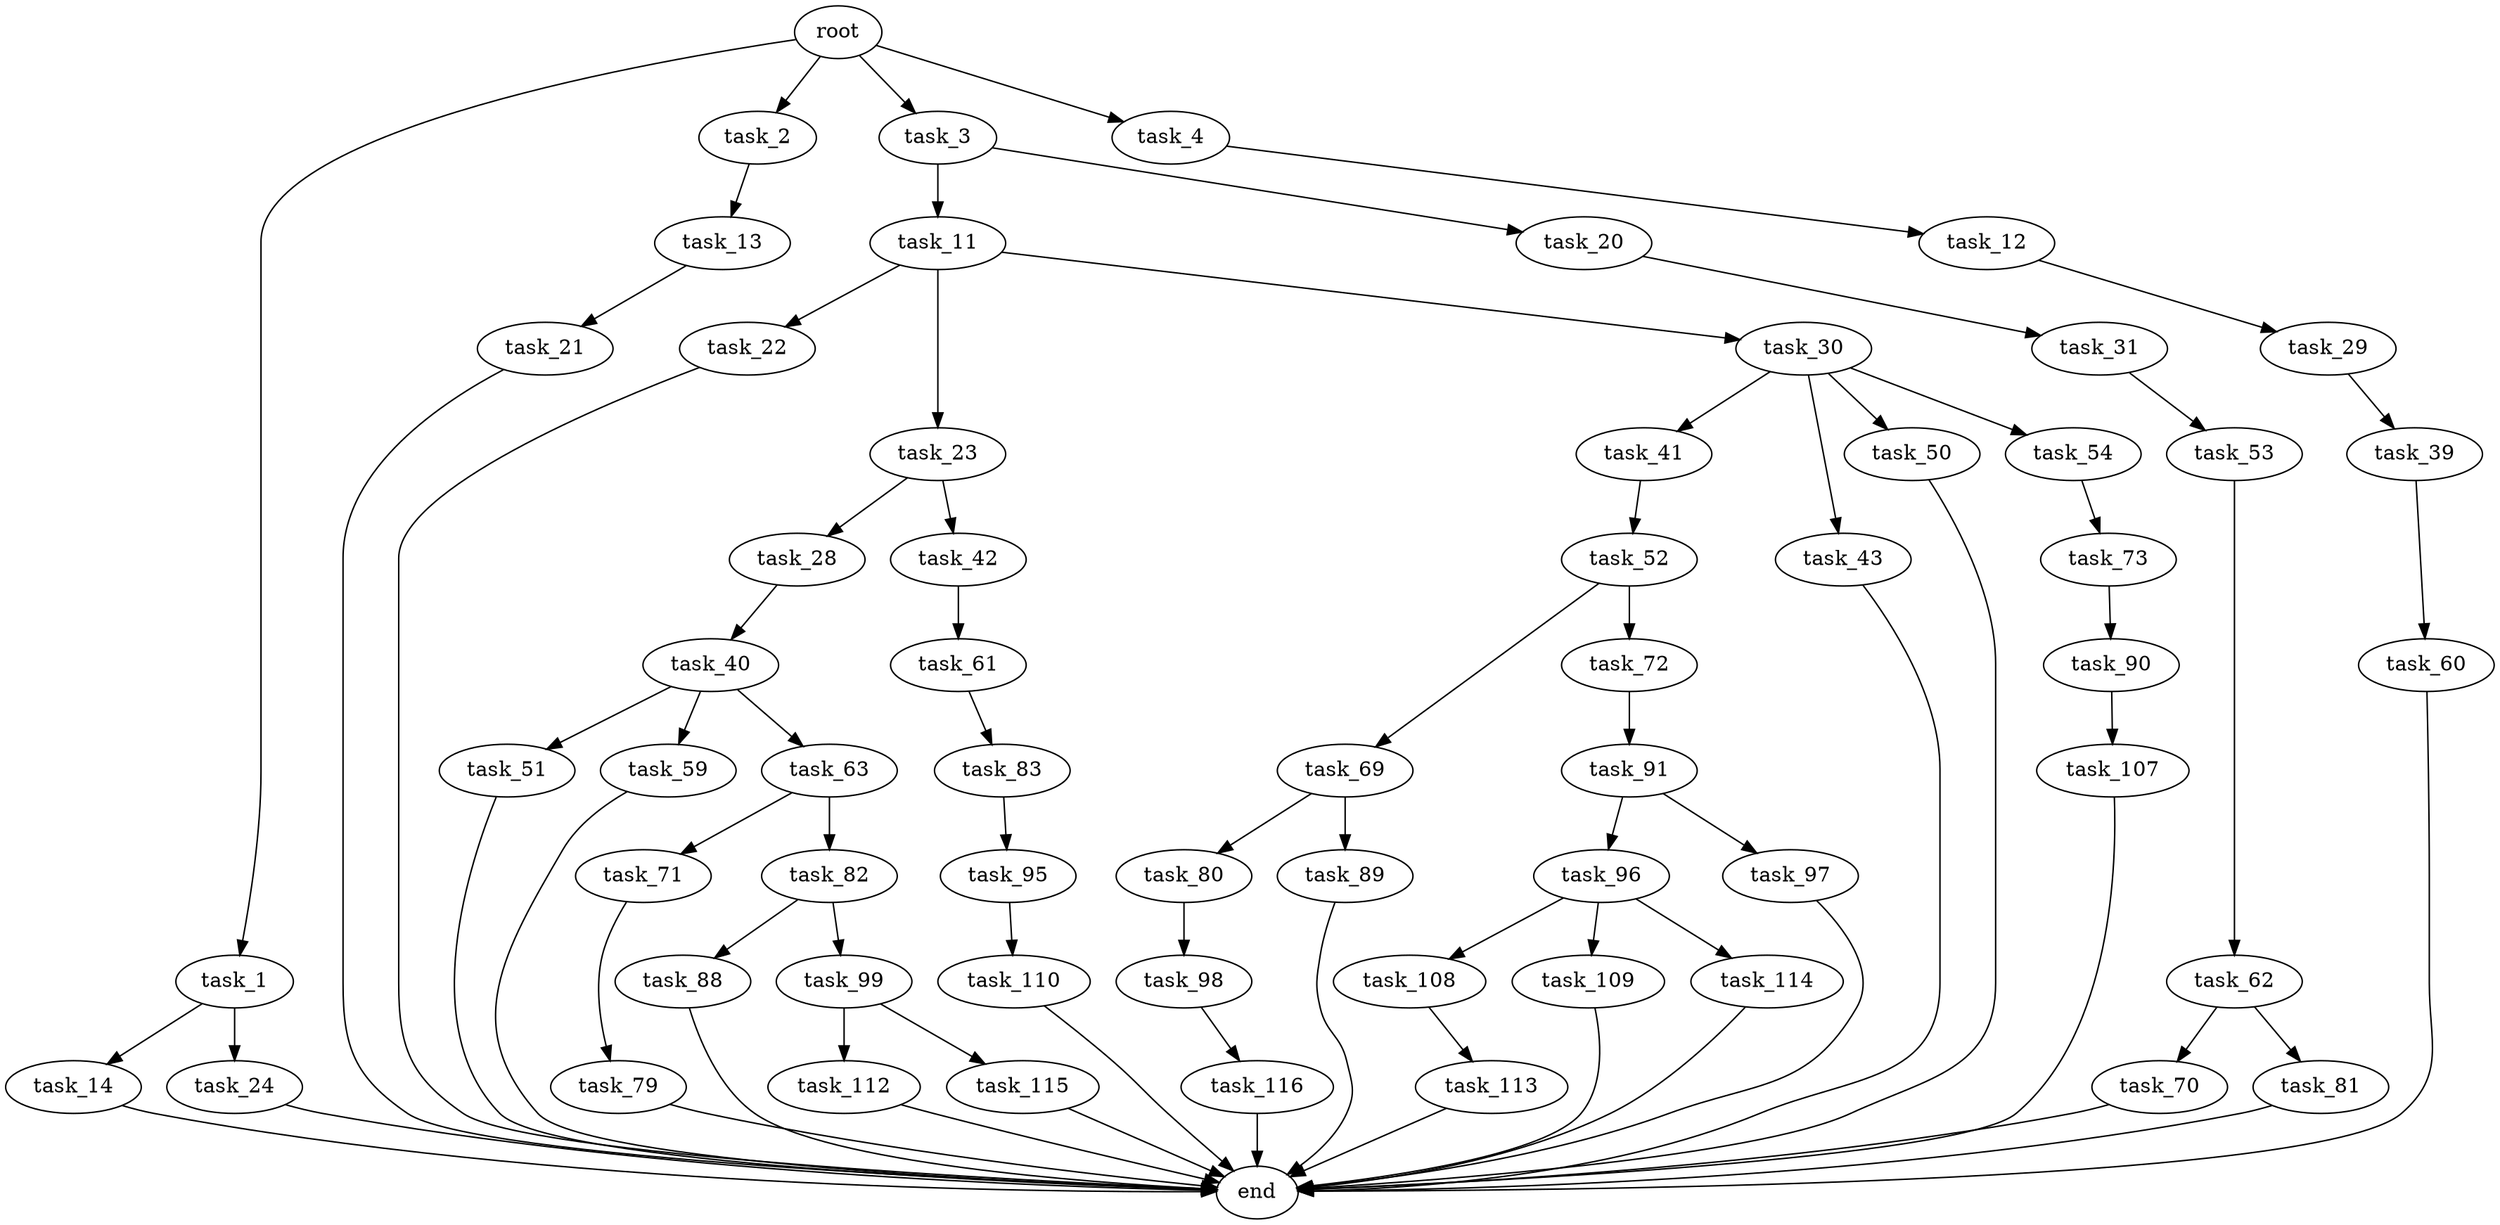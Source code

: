 digraph G {
  root [size="0.000000"];
  task_1 [size="28991029248.000000"];
  task_2 [size="782757789696.000000"];
  task_3 [size="549755813888.000000"];
  task_4 [size="368293445632.000000"];
  task_11 [size="231928233984.000000"];
  task_12 [size="24876380534.000000"];
  task_13 [size="391226267095.000000"];
  task_14 [size="6795993122.000000"];
  task_20 [size="134217728000.000000"];
  task_21 [size="782757789696.000000"];
  task_22 [size="25717219705.000000"];
  task_23 [size="351173249586.000000"];
  task_24 [size="28991029248.000000"];
  task_28 [size="8589934592.000000"];
  task_29 [size="571519583.000000"];
  task_30 [size="65476295070.000000"];
  task_31 [size="158861699201.000000"];
  task_39 [size="2816428535.000000"];
  task_40 [size="310531701606.000000"];
  task_41 [size="622069646193.000000"];
  task_42 [size="8589934592.000000"];
  task_43 [size="3555682228.000000"];
  task_50 [size="1073741824000.000000"];
  task_51 [size="272094728190.000000"];
  task_52 [size="8152278482.000000"];
  task_53 [size="10853930869.000000"];
  task_54 [size="7788326074.000000"];
  task_59 [size="200092266417.000000"];
  task_60 [size="2107116771.000000"];
  task_61 [size="782757789696.000000"];
  task_62 [size="23483590460.000000"];
  task_63 [size="1073741824000.000000"];
  task_69 [size="39385785341.000000"];
  task_70 [size="12241618782.000000"];
  task_71 [size="782757789696.000000"];
  task_72 [size="1303044944.000000"];
  task_73 [size="13616127999.000000"];
  task_79 [size="638785330636.000000"];
  task_80 [size="6292914720.000000"];
  task_81 [size="5671837914.000000"];
  task_82 [size="85955385838.000000"];
  task_83 [size="3358254184.000000"];
  task_88 [size="8992714986.000000"];
  task_89 [size="219287248128.000000"];
  task_90 [size="28991029248.000000"];
  task_91 [size="368293445632.000000"];
  task_95 [size="417659127516.000000"];
  task_96 [size="40004090915.000000"];
  task_97 [size="28991029248.000000"];
  task_98 [size="101463973705.000000"];
  task_99 [size="18172237966.000000"];
  task_107 [size="549755813888.000000"];
  task_108 [size="1308138091287.000000"];
  task_109 [size="665975470484.000000"];
  task_110 [size="231928233984.000000"];
  task_112 [size="782757789696.000000"];
  task_113 [size="532439874929.000000"];
  task_114 [size="368293445632.000000"];
  task_115 [size="134217728000.000000"];
  task_116 [size="231928233984.000000"];
  end [size="0.000000"];

  root -> task_1 [size="1.000000"];
  root -> task_2 [size="1.000000"];
  root -> task_3 [size="1.000000"];
  root -> task_4 [size="1.000000"];
  task_1 -> task_14 [size="75497472.000000"];
  task_1 -> task_24 [size="75497472.000000"];
  task_2 -> task_13 [size="679477248.000000"];
  task_3 -> task_11 [size="536870912.000000"];
  task_3 -> task_20 [size="536870912.000000"];
  task_4 -> task_12 [size="411041792.000000"];
  task_11 -> task_22 [size="301989888.000000"];
  task_11 -> task_23 [size="301989888.000000"];
  task_11 -> task_30 [size="301989888.000000"];
  task_12 -> task_29 [size="33554432.000000"];
  task_13 -> task_21 [size="301989888.000000"];
  task_14 -> end [size="1.000000"];
  task_20 -> task_31 [size="209715200.000000"];
  task_21 -> end [size="1.000000"];
  task_22 -> end [size="1.000000"];
  task_23 -> task_28 [size="301989888.000000"];
  task_23 -> task_42 [size="301989888.000000"];
  task_24 -> end [size="1.000000"];
  task_28 -> task_40 [size="33554432.000000"];
  task_29 -> task_39 [size="33554432.000000"];
  task_30 -> task_41 [size="301989888.000000"];
  task_30 -> task_43 [size="301989888.000000"];
  task_30 -> task_50 [size="301989888.000000"];
  task_30 -> task_54 [size="301989888.000000"];
  task_31 -> task_53 [size="209715200.000000"];
  task_39 -> task_60 [size="75497472.000000"];
  task_40 -> task_51 [size="209715200.000000"];
  task_40 -> task_59 [size="209715200.000000"];
  task_40 -> task_63 [size="209715200.000000"];
  task_41 -> task_52 [size="536870912.000000"];
  task_42 -> task_61 [size="33554432.000000"];
  task_43 -> end [size="1.000000"];
  task_50 -> end [size="1.000000"];
  task_51 -> end [size="1.000000"];
  task_52 -> task_69 [size="301989888.000000"];
  task_52 -> task_72 [size="301989888.000000"];
  task_53 -> task_62 [size="209715200.000000"];
  task_54 -> task_73 [size="134217728.000000"];
  task_59 -> end [size="1.000000"];
  task_60 -> end [size="1.000000"];
  task_61 -> task_83 [size="679477248.000000"];
  task_62 -> task_70 [size="536870912.000000"];
  task_62 -> task_81 [size="536870912.000000"];
  task_63 -> task_71 [size="838860800.000000"];
  task_63 -> task_82 [size="838860800.000000"];
  task_69 -> task_80 [size="75497472.000000"];
  task_69 -> task_89 [size="75497472.000000"];
  task_70 -> end [size="1.000000"];
  task_71 -> task_79 [size="679477248.000000"];
  task_72 -> task_91 [size="33554432.000000"];
  task_73 -> task_90 [size="679477248.000000"];
  task_79 -> end [size="1.000000"];
  task_80 -> task_98 [size="301989888.000000"];
  task_81 -> end [size="1.000000"];
  task_82 -> task_88 [size="75497472.000000"];
  task_82 -> task_99 [size="75497472.000000"];
  task_83 -> task_95 [size="209715200.000000"];
  task_88 -> end [size="1.000000"];
  task_89 -> end [size="1.000000"];
  task_90 -> task_107 [size="75497472.000000"];
  task_91 -> task_96 [size="411041792.000000"];
  task_91 -> task_97 [size="411041792.000000"];
  task_95 -> task_110 [size="301989888.000000"];
  task_96 -> task_108 [size="75497472.000000"];
  task_96 -> task_109 [size="75497472.000000"];
  task_96 -> task_114 [size="75497472.000000"];
  task_97 -> end [size="1.000000"];
  task_98 -> task_116 [size="75497472.000000"];
  task_99 -> task_112 [size="838860800.000000"];
  task_99 -> task_115 [size="838860800.000000"];
  task_107 -> end [size="1.000000"];
  task_108 -> task_113 [size="838860800.000000"];
  task_109 -> end [size="1.000000"];
  task_110 -> end [size="1.000000"];
  task_112 -> end [size="1.000000"];
  task_113 -> end [size="1.000000"];
  task_114 -> end [size="1.000000"];
  task_115 -> end [size="1.000000"];
  task_116 -> end [size="1.000000"];
}
